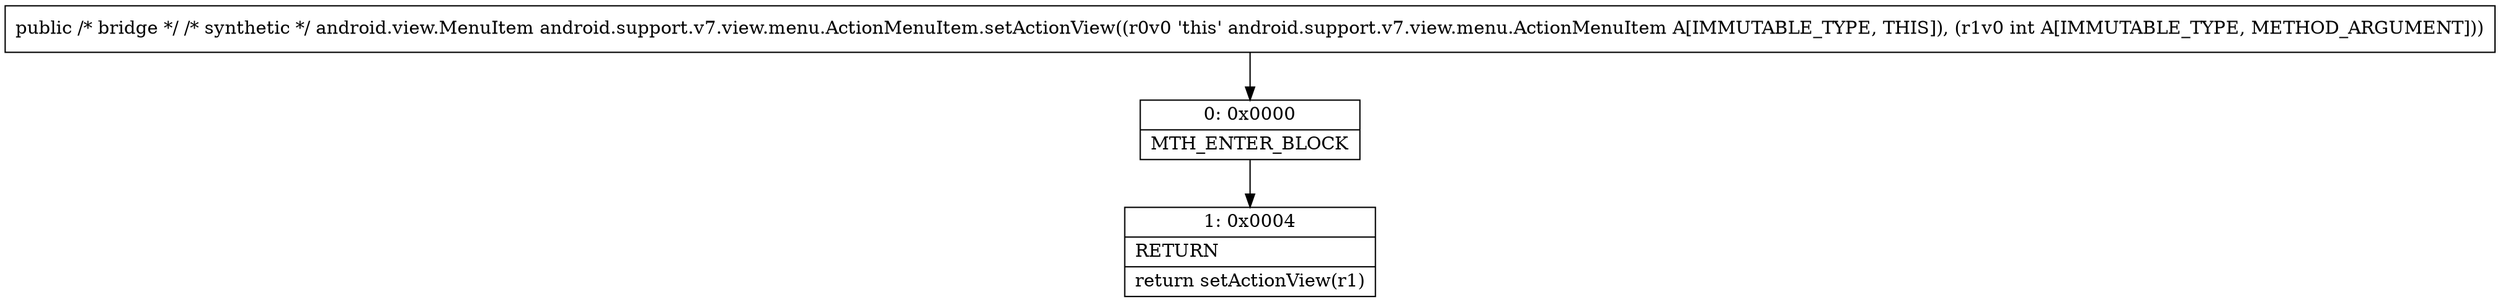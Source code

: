digraph "CFG forandroid.support.v7.view.menu.ActionMenuItem.setActionView(I)Landroid\/view\/MenuItem;" {
Node_0 [shape=record,label="{0\:\ 0x0000|MTH_ENTER_BLOCK\l}"];
Node_1 [shape=record,label="{1\:\ 0x0004|RETURN\l|return setActionView(r1)\l}"];
MethodNode[shape=record,label="{public \/* bridge *\/ \/* synthetic *\/ android.view.MenuItem android.support.v7.view.menu.ActionMenuItem.setActionView((r0v0 'this' android.support.v7.view.menu.ActionMenuItem A[IMMUTABLE_TYPE, THIS]), (r1v0 int A[IMMUTABLE_TYPE, METHOD_ARGUMENT])) }"];
MethodNode -> Node_0;
Node_0 -> Node_1;
}

